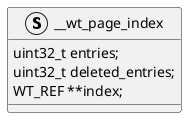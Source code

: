 @startuml WT_PAGE_INDEX

struct "__wt_page_index" as WT_PAGE_INDEX {
    uint32_t entries;
    uint32_t deleted_entries;
    WT_REF **index;
}

@enduml